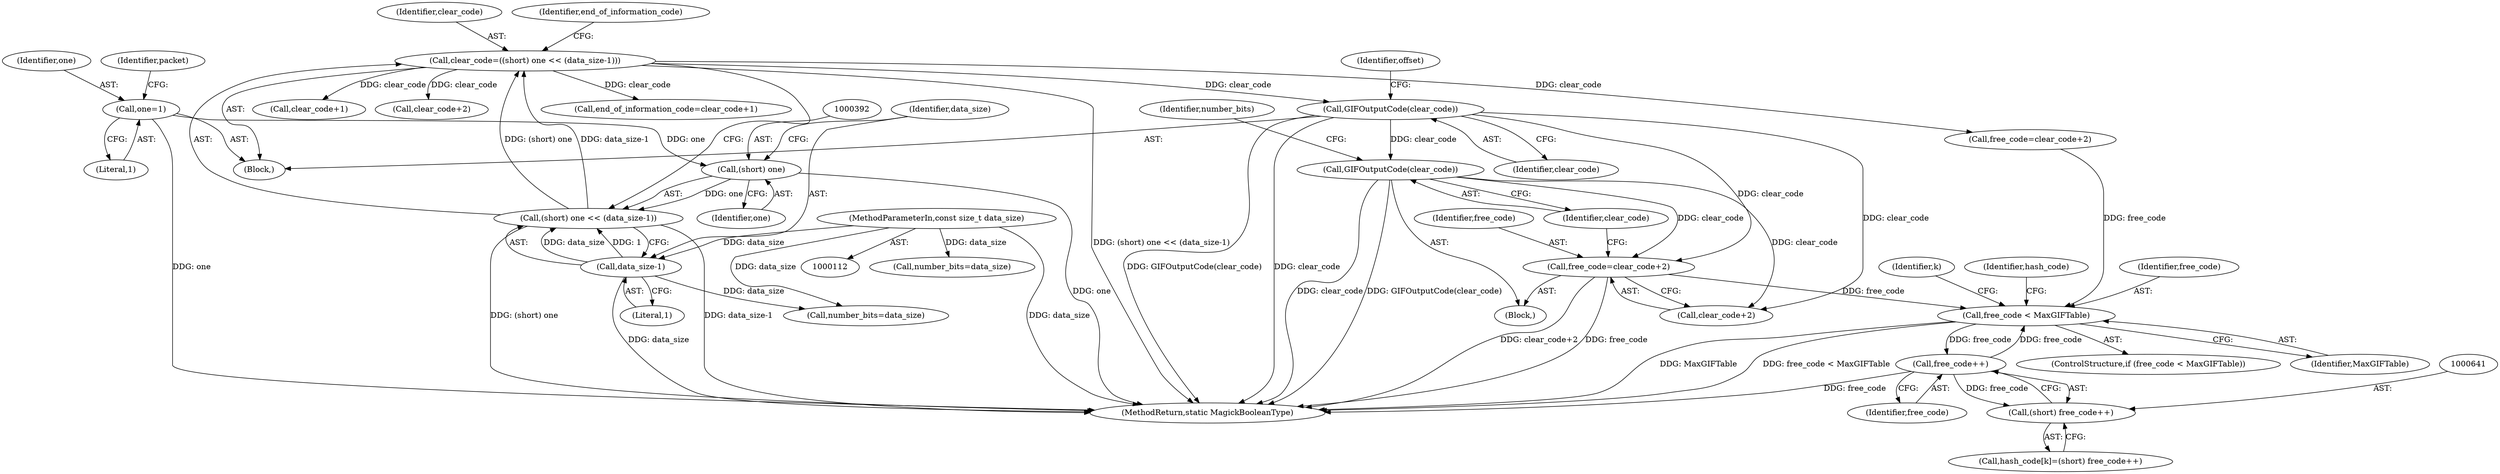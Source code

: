 digraph "0_ImageMagick6_61135001a625364e29bdce83832f043eebde7b5a_0@API" {
"1000672" [label="(Call,free_code=clear_code+2)"];
"1000677" [label="(Call,GIFOutputCode(clear_code))"];
"1000416" [label="(Call,GIFOutputCode(clear_code))"];
"1000388" [label="(Call,clear_code=((short) one << (data_size-1)))"];
"1000390" [label="(Call,(short) one << (data_size-1))"];
"1000391" [label="(Call,(short) one)"];
"1000227" [label="(Call,one=1)"];
"1000394" [label="(Call,data_size-1)"];
"1000115" [label="(MethodParameterIn,const size_t data_size)"];
"1000632" [label="(Call,free_code < MaxGIFTable)"];
"1000642" [label="(Call,free_code++)"];
"1000640" [label="(Call,(short) free_code++)"];
"1000388" [label="(Call,clear_code=((short) one << (data_size-1)))"];
"1000633" [label="(Identifier,free_code)"];
"1000680" [label="(Identifier,number_bits)"];
"1000642" [label="(Call,free_code++)"];
"1000660" [label="(Identifier,k)"];
"1000389" [label="(Identifier,clear_code)"];
"1000631" [label="(ControlStructure,if (free_code < MaxGIFTable))"];
"1000381" [label="(Call,number_bits=data_size)"];
"1000636" [label="(Call,hash_code[k]=(short) free_code++)"];
"1000634" [label="(Identifier,MaxGIFTable)"];
"1000419" [label="(Identifier,offset)"];
"1000402" [label="(Call,free_code=clear_code+2)"];
"1000398" [label="(Identifier,end_of_information_code)"];
"1000394" [label="(Call,data_size-1)"];
"1000395" [label="(Identifier,data_size)"];
"1000399" [label="(Call,clear_code+1)"];
"1000678" [label="(Identifier,clear_code)"];
"1000115" [label="(MethodParameterIn,const size_t data_size)"];
"1000404" [label="(Call,clear_code+2)"];
"1000390" [label="(Call,(short) one << (data_size-1))"];
"1000117" [label="(Block,)"];
"1000638" [label="(Identifier,hash_code)"];
"1000632" [label="(Call,free_code < MaxGIFTable)"];
"1000391" [label="(Call,(short) one)"];
"1000854" [label="(MethodReturn,static MagickBooleanType)"];
"1000228" [label="(Identifier,one)"];
"1000417" [label="(Identifier,clear_code)"];
"1000677" [label="(Call,GIFOutputCode(clear_code))"];
"1000227" [label="(Call,one=1)"];
"1000416" [label="(Call,GIFOutputCode(clear_code))"];
"1000231" [label="(Identifier,packet)"];
"1000674" [label="(Call,clear_code+2)"];
"1000393" [label="(Identifier,one)"];
"1000640" [label="(Call,(short) free_code++)"];
"1000673" [label="(Identifier,free_code)"];
"1000397" [label="(Call,end_of_information_code=clear_code+1)"];
"1000672" [label="(Call,free_code=clear_code+2)"];
"1000396" [label="(Literal,1)"];
"1000657" [label="(Block,)"];
"1000643" [label="(Identifier,free_code)"];
"1000679" [label="(Call,number_bits=data_size)"];
"1000229" [label="(Literal,1)"];
"1000672" -> "1000657"  [label="AST: "];
"1000672" -> "1000674"  [label="CFG: "];
"1000673" -> "1000672"  [label="AST: "];
"1000674" -> "1000672"  [label="AST: "];
"1000678" -> "1000672"  [label="CFG: "];
"1000672" -> "1000854"  [label="DDG: clear_code+2"];
"1000672" -> "1000854"  [label="DDG: free_code"];
"1000672" -> "1000632"  [label="DDG: free_code"];
"1000677" -> "1000672"  [label="DDG: clear_code"];
"1000416" -> "1000672"  [label="DDG: clear_code"];
"1000677" -> "1000657"  [label="AST: "];
"1000677" -> "1000678"  [label="CFG: "];
"1000678" -> "1000677"  [label="AST: "];
"1000680" -> "1000677"  [label="CFG: "];
"1000677" -> "1000854"  [label="DDG: clear_code"];
"1000677" -> "1000854"  [label="DDG: GIFOutputCode(clear_code)"];
"1000677" -> "1000674"  [label="DDG: clear_code"];
"1000416" -> "1000677"  [label="DDG: clear_code"];
"1000416" -> "1000117"  [label="AST: "];
"1000416" -> "1000417"  [label="CFG: "];
"1000417" -> "1000416"  [label="AST: "];
"1000419" -> "1000416"  [label="CFG: "];
"1000416" -> "1000854"  [label="DDG: GIFOutputCode(clear_code)"];
"1000416" -> "1000854"  [label="DDG: clear_code"];
"1000388" -> "1000416"  [label="DDG: clear_code"];
"1000416" -> "1000674"  [label="DDG: clear_code"];
"1000388" -> "1000117"  [label="AST: "];
"1000388" -> "1000390"  [label="CFG: "];
"1000389" -> "1000388"  [label="AST: "];
"1000390" -> "1000388"  [label="AST: "];
"1000398" -> "1000388"  [label="CFG: "];
"1000388" -> "1000854"  [label="DDG: (short) one << (data_size-1)"];
"1000390" -> "1000388"  [label="DDG: (short) one"];
"1000390" -> "1000388"  [label="DDG: data_size-1"];
"1000388" -> "1000397"  [label="DDG: clear_code"];
"1000388" -> "1000399"  [label="DDG: clear_code"];
"1000388" -> "1000402"  [label="DDG: clear_code"];
"1000388" -> "1000404"  [label="DDG: clear_code"];
"1000390" -> "1000394"  [label="CFG: "];
"1000391" -> "1000390"  [label="AST: "];
"1000394" -> "1000390"  [label="AST: "];
"1000390" -> "1000854"  [label="DDG: data_size-1"];
"1000390" -> "1000854"  [label="DDG: (short) one"];
"1000391" -> "1000390"  [label="DDG: one"];
"1000394" -> "1000390"  [label="DDG: data_size"];
"1000394" -> "1000390"  [label="DDG: 1"];
"1000391" -> "1000393"  [label="CFG: "];
"1000392" -> "1000391"  [label="AST: "];
"1000393" -> "1000391"  [label="AST: "];
"1000395" -> "1000391"  [label="CFG: "];
"1000391" -> "1000854"  [label="DDG: one"];
"1000227" -> "1000391"  [label="DDG: one"];
"1000227" -> "1000117"  [label="AST: "];
"1000227" -> "1000229"  [label="CFG: "];
"1000228" -> "1000227"  [label="AST: "];
"1000229" -> "1000227"  [label="AST: "];
"1000231" -> "1000227"  [label="CFG: "];
"1000227" -> "1000854"  [label="DDG: one"];
"1000394" -> "1000396"  [label="CFG: "];
"1000395" -> "1000394"  [label="AST: "];
"1000396" -> "1000394"  [label="AST: "];
"1000394" -> "1000854"  [label="DDG: data_size"];
"1000115" -> "1000394"  [label="DDG: data_size"];
"1000394" -> "1000679"  [label="DDG: data_size"];
"1000115" -> "1000112"  [label="AST: "];
"1000115" -> "1000854"  [label="DDG: data_size"];
"1000115" -> "1000381"  [label="DDG: data_size"];
"1000115" -> "1000679"  [label="DDG: data_size"];
"1000632" -> "1000631"  [label="AST: "];
"1000632" -> "1000634"  [label="CFG: "];
"1000633" -> "1000632"  [label="AST: "];
"1000634" -> "1000632"  [label="AST: "];
"1000638" -> "1000632"  [label="CFG: "];
"1000660" -> "1000632"  [label="CFG: "];
"1000632" -> "1000854"  [label="DDG: free_code < MaxGIFTable"];
"1000632" -> "1000854"  [label="DDG: MaxGIFTable"];
"1000642" -> "1000632"  [label="DDG: free_code"];
"1000402" -> "1000632"  [label="DDG: free_code"];
"1000632" -> "1000642"  [label="DDG: free_code"];
"1000642" -> "1000640"  [label="AST: "];
"1000642" -> "1000643"  [label="CFG: "];
"1000643" -> "1000642"  [label="AST: "];
"1000640" -> "1000642"  [label="CFG: "];
"1000642" -> "1000854"  [label="DDG: free_code"];
"1000642" -> "1000640"  [label="DDG: free_code"];
"1000640" -> "1000636"  [label="AST: "];
"1000641" -> "1000640"  [label="AST: "];
"1000636" -> "1000640"  [label="CFG: "];
}
